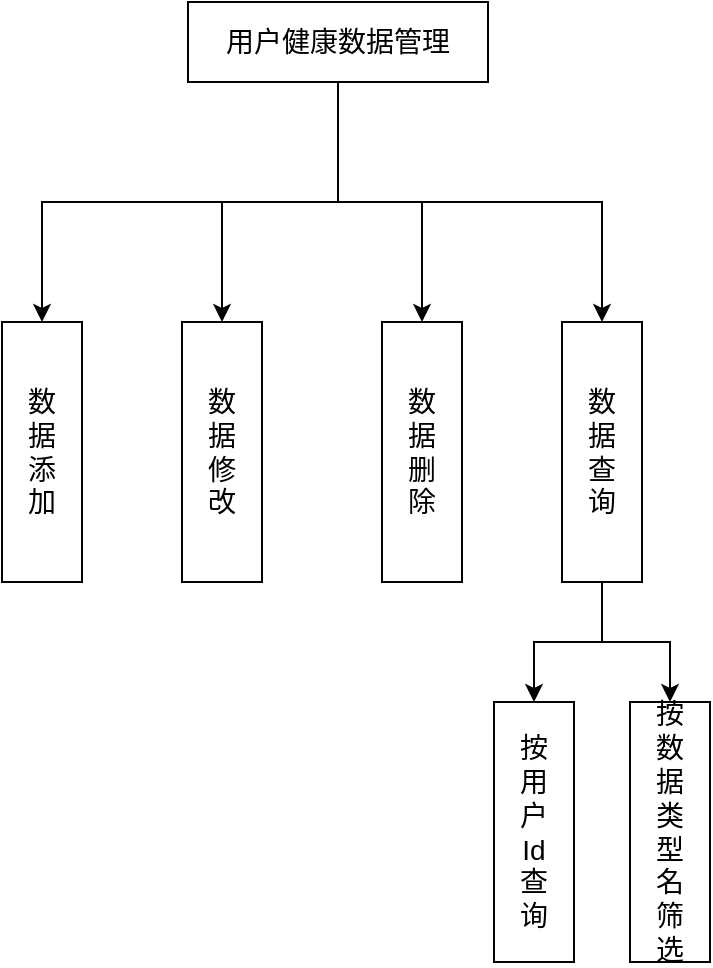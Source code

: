 <mxfile version="10.6.7" type="device"><diagram id="pkcg9ri5yJju0OY3e6RD" name="Page-1"><mxGraphModel dx="1158" dy="567" grid="1" gridSize="10" guides="1" tooltips="1" connect="1" arrows="1" fold="1" page="1" pageScale="1" pageWidth="827" pageHeight="1169" math="0" shadow="0"><root><mxCell id="0"/><mxCell id="1" parent="0"/><mxCell id="Lf-zgYAoM3bcHUkweSgv-9" style="edgeStyle=elbowEdgeStyle;rounded=0;orthogonalLoop=1;jettySize=auto;elbow=vertical;html=1;exitX=0.5;exitY=1;exitDx=0;exitDy=0;entryX=0.5;entryY=0;entryDx=0;entryDy=0;" parent="1" source="Lf-zgYAoM3bcHUkweSgv-1" target="Lf-zgYAoM3bcHUkweSgv-2" edge="1"><mxGeometry relative="1" as="geometry"/></mxCell><mxCell id="Lf-zgYAoM3bcHUkweSgv-10" style="edgeStyle=elbowEdgeStyle;rounded=0;orthogonalLoop=1;jettySize=auto;elbow=vertical;html=1;exitX=0.5;exitY=1;exitDx=0;exitDy=0;entryX=0.5;entryY=0;entryDx=0;entryDy=0;" parent="1" source="Lf-zgYAoM3bcHUkweSgv-1" target="Lf-zgYAoM3bcHUkweSgv-7" edge="1"><mxGeometry relative="1" as="geometry"/></mxCell><mxCell id="Lf-zgYAoM3bcHUkweSgv-11" style="edgeStyle=elbowEdgeStyle;rounded=0;orthogonalLoop=1;jettySize=auto;elbow=vertical;html=1;exitX=0.5;exitY=1;exitDx=0;exitDy=0;entryX=0.5;entryY=0;entryDx=0;entryDy=0;" parent="1" source="Lf-zgYAoM3bcHUkweSgv-1" target="Lf-zgYAoM3bcHUkweSgv-5" edge="1"><mxGeometry relative="1" as="geometry"/></mxCell><mxCell id="Lf-zgYAoM3bcHUkweSgv-12" style="edgeStyle=elbowEdgeStyle;rounded=0;orthogonalLoop=1;jettySize=auto;elbow=vertical;html=1;exitX=0.5;exitY=1;exitDx=0;exitDy=0;entryX=0.5;entryY=0;entryDx=0;entryDy=0;" parent="1" source="Lf-zgYAoM3bcHUkweSgv-1" target="Lf-zgYAoM3bcHUkweSgv-6" edge="1"><mxGeometry relative="1" as="geometry"/></mxCell><mxCell id="Lf-zgYAoM3bcHUkweSgv-1" value="&lt;font style=&quot;font-size: 14px&quot;&gt;用户健康数据管理&lt;/font&gt;" style="rounded=0;whiteSpace=wrap;html=1;" parent="1" vertex="1"><mxGeometry x="413" y="120" width="150" height="40" as="geometry"/></mxCell><mxCell id="Lf-zgYAoM3bcHUkweSgv-2" value="&lt;font style=&quot;font-size: 14px&quot;&gt;数&lt;br&gt;据&lt;br&gt;添&lt;br&gt;加&lt;/font&gt;" style="rounded=0;whiteSpace=wrap;html=1;" parent="1" vertex="1"><mxGeometry x="320" y="280" width="40" height="130" as="geometry"/></mxCell><mxCell id="Lf-zgYAoM3bcHUkweSgv-5" value="&lt;font style=&quot;font-size: 14px&quot;&gt;数&lt;br&gt;据&lt;br&gt;修&lt;br&gt;改&lt;/font&gt;" style="rounded=0;whiteSpace=wrap;html=1;" parent="1" vertex="1"><mxGeometry x="410" y="280" width="40" height="130" as="geometry"/></mxCell><mxCell id="Lf-zgYAoM3bcHUkweSgv-6" value="&lt;font style=&quot;font-size: 14px&quot;&gt;数&lt;br&gt;据&lt;br&gt;删&lt;br&gt;除&lt;/font&gt;" style="rounded=0;whiteSpace=wrap;html=1;" parent="1" vertex="1"><mxGeometry x="510" y="280" width="40" height="130" as="geometry"/></mxCell><mxCell id="Lf-zgYAoM3bcHUkweSgv-17" style="edgeStyle=elbowEdgeStyle;rounded=0;orthogonalLoop=1;jettySize=auto;elbow=vertical;html=1;exitX=0.5;exitY=1;exitDx=0;exitDy=0;entryX=0.5;entryY=0;entryDx=0;entryDy=0;" parent="1" source="Lf-zgYAoM3bcHUkweSgv-7" target="Lf-zgYAoM3bcHUkweSgv-13" edge="1"><mxGeometry relative="1" as="geometry"/></mxCell><mxCell id="Lf-zgYAoM3bcHUkweSgv-18" style="edgeStyle=elbowEdgeStyle;rounded=0;orthogonalLoop=1;jettySize=auto;elbow=vertical;html=1;exitX=0.5;exitY=1;exitDx=0;exitDy=0;entryX=0.5;entryY=0;entryDx=0;entryDy=0;" parent="1" source="Lf-zgYAoM3bcHUkweSgv-7" target="Lf-zgYAoM3bcHUkweSgv-14" edge="1"><mxGeometry relative="1" as="geometry"/></mxCell><mxCell id="Lf-zgYAoM3bcHUkweSgv-7" value="&lt;font style=&quot;font-size: 14px&quot;&gt;数&lt;br&gt;据&lt;br&gt;查&lt;br&gt;询&lt;/font&gt;&lt;br&gt;" style="rounded=0;whiteSpace=wrap;html=1;" parent="1" vertex="1"><mxGeometry x="600" y="280" width="40" height="130" as="geometry"/></mxCell><mxCell id="Lf-zgYAoM3bcHUkweSgv-13" value="&lt;font style=&quot;font-size: 14px&quot;&gt;按&lt;br&gt;用&lt;br&gt;户&lt;br&gt;Id&lt;br&gt;查&lt;br&gt;询&lt;/font&gt;&lt;br&gt;" style="rounded=0;whiteSpace=wrap;html=1;" parent="1" vertex="1"><mxGeometry x="566" y="470" width="40" height="130" as="geometry"/></mxCell><mxCell id="Lf-zgYAoM3bcHUkweSgv-14" value="&lt;font style=&quot;font-size: 14px&quot;&gt;按&lt;br&gt;数&lt;br&gt;据&lt;br&gt;类&lt;br&gt;型&lt;br&gt;名&lt;br&gt;筛&lt;br&gt;选&lt;/font&gt;&lt;br&gt;" style="rounded=0;whiteSpace=wrap;html=1;" parent="1" vertex="1"><mxGeometry x="634" y="470" width="40" height="130" as="geometry"/></mxCell></root></mxGraphModel></diagram></mxfile>